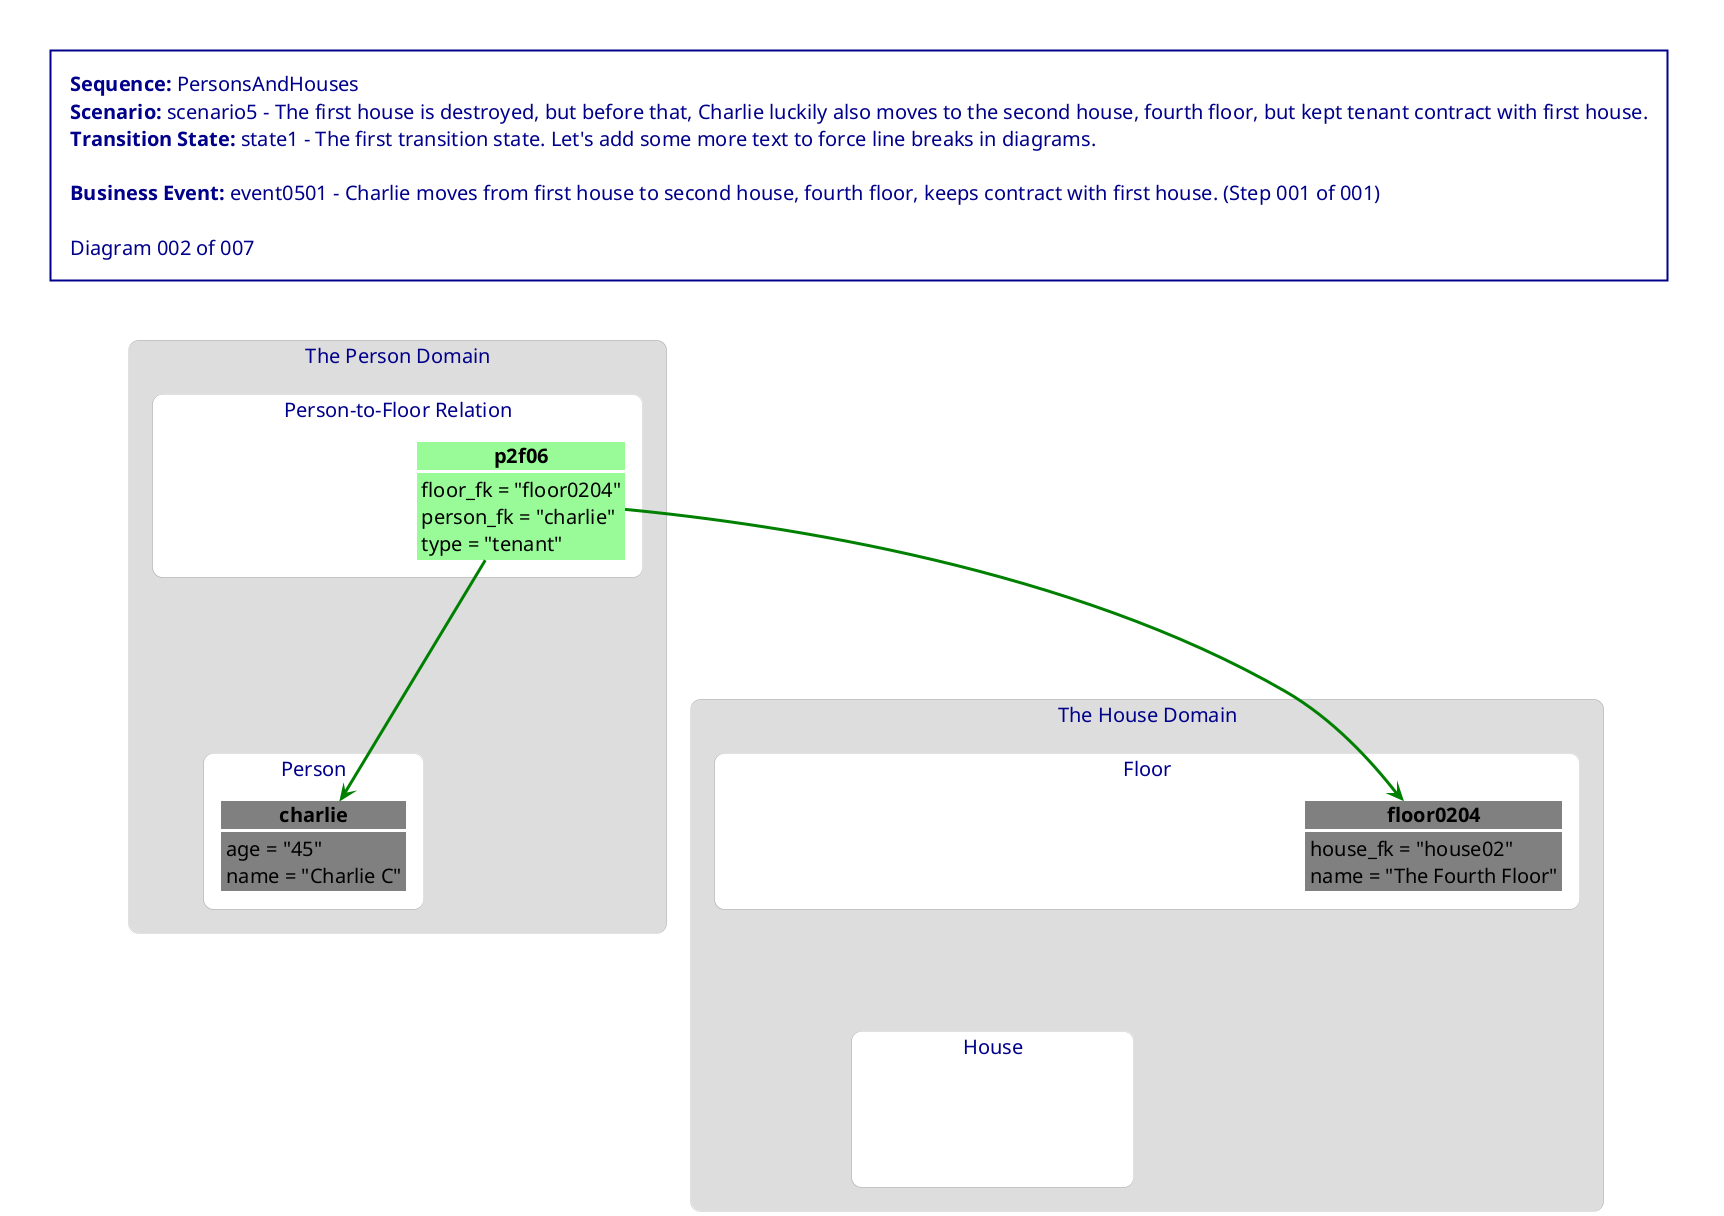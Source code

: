 @startuml PersonsAndHouses_scenario5_state1_002_event0501_001

<style>
    Shadowing false
    Rectangle {
        FontSize 18
        FontStyle bold
        HorizontalAlignment left
        LineThickness 0
        RoundCorner 20
    }
    Object {
        FontSize 20
        FontStyle normal
        HorizontalAlignment left
        LineColor white
        LineThickness 3
        RoundCorner 20
    }
    Arrow {
        LineThickness 3
    }
    Title {
        BackgroundColor white
        FontColor darkblue
        FontSize 20
        FontStyle normal
        HorizontalAlignment left
        LineColor darkblue
        LineThickness 2
        Margin 50
        Padding 20
    }
</style>

title \
<b>Sequence:</b> PersonsAndHouses\n\
<b>Scenario:</b> scenario5 - The first house is destroyed, but before that, Charlie luckily also moves to the second house, fourth floor, but kept tenant contract with first house.\n\
<b>Transition State:</b> state1 - The first transition state. Let's add some more text to force line breaks in diagrams.\n\n\
<b>Business Event:</b> event0501 - Charlie moves from first house to second house, fourth floor, keeps contract with first house. (Step 001 of 001)\n\n\
Diagram 002 of 007

rectangle "The House Domain" as housedomain #DDDDDD {
    rectangle "Floor" as housedomain_floorclass #white {
        object "<color:white><b>floor0101</b></color>" as housedomain_floorclass_floor0101 #white {
            <color:white>house_fk = "house01"</color>
            <color:white>name = "The First Floor"</color>
        }
        object "<color:white><b>floor0102</b></color>" as housedomain_floorclass_floor0102 #white {
            <color:white>house_fk = "house01"</color>
            <color:white>name = "The Second Floor"</color>
        }
        object "<color:black><b>floor0204</b></color>" as housedomain_floorclass_floor0204 #grey {
            <color:black>house_fk = "house02"</color>
            <color:black>name = "The Fourth Floor"</color>
        }
    }
    rectangle "House" as housedomain_houseclass #white {
        object "<color:white><b>house01</b></color>" as housedomain_houseclass_house01 #white {
            <color:white>address = "First Street 1"</color>
            <color:white>name = "The First House"</color>
        }
    }
}
rectangle "The Person Domain" as persondomain #DDDDDD {
    rectangle "Person-to-Floor Relation" as persondomain_p2fclass #white {
        object "<color:white><b>p2f05</b></color>" as persondomain_p2fclass_p2f05 #white {
            <color:white>floor_fk = "floor0102"</color>
            <color:white>person_fk = "charlie"</color>
            <color:white>type = "tenant"</color>
        }
        object "<color:black><b>p2f06</b></color>" as persondomain_p2fclass_p2f06 #palegreen {
            <color:black>floor_fk = "floor0204"</color>
            <color:black>person_fk = "charlie"</color>
            <color:black>type = "tenant"</color>
        }
    }
    rectangle "Person" as persondomain_personclass #white {
        object "<color:black><b>charlie</b></color>" as persondomain_personclass_charlie #grey {
            <color:black>age = "45"</color>
            <color:black>name = "Charlie C"</color>
        }
    }
}

housedomain_floorclass_floor0101 --[hidden]--> housedomain_houseclass_house01
housedomain_floorclass_floor0102 --[hidden]--> housedomain_houseclass_house01
persondomain_p2fclass_p2f05 --[hidden]--> housedomain_floorclass_floor0102
persondomain_p2fclass_p2f05 --[hidden]--> persondomain_personclass_charlie
persondomain_p2fclass_p2f06 ----> housedomain_floorclass_floor0204 #green
persondomain_p2fclass_p2f06 ----> persondomain_personclass_charlie #green

@enduml
